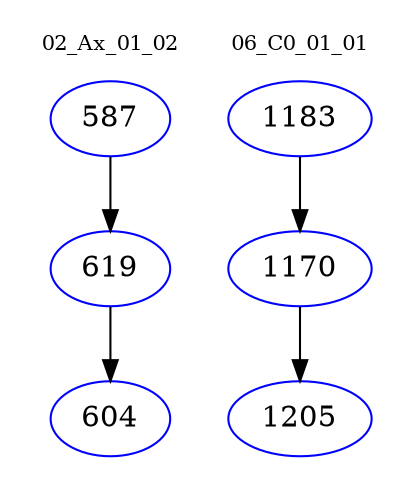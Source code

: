 digraph{
subgraph cluster_0 {
color = white
label = "02_Ax_01_02";
fontsize=10;
T0_587 [label="587", color="blue"]
T0_587 -> T0_619 [color="black"]
T0_619 [label="619", color="blue"]
T0_619 -> T0_604 [color="black"]
T0_604 [label="604", color="blue"]
}
subgraph cluster_1 {
color = white
label = "06_C0_01_01";
fontsize=10;
T1_1183 [label="1183", color="blue"]
T1_1183 -> T1_1170 [color="black"]
T1_1170 [label="1170", color="blue"]
T1_1170 -> T1_1205 [color="black"]
T1_1205 [label="1205", color="blue"]
}
}
